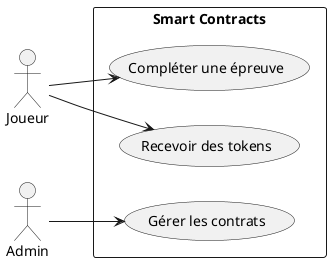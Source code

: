 @startuml UseCase_Diagram
left to right direction
actor "Joueur" as Player
actor "Admin" as Admin
rectangle "Smart Contracts" {
  usecase "Compléter une épreuve" as UC1
  usecase "Recevoir des tokens" as UC2
  usecase "Gérer les contrats" as UC3
}
Player --> UC1
Player --> UC2
Admin --> UC3
@enduml